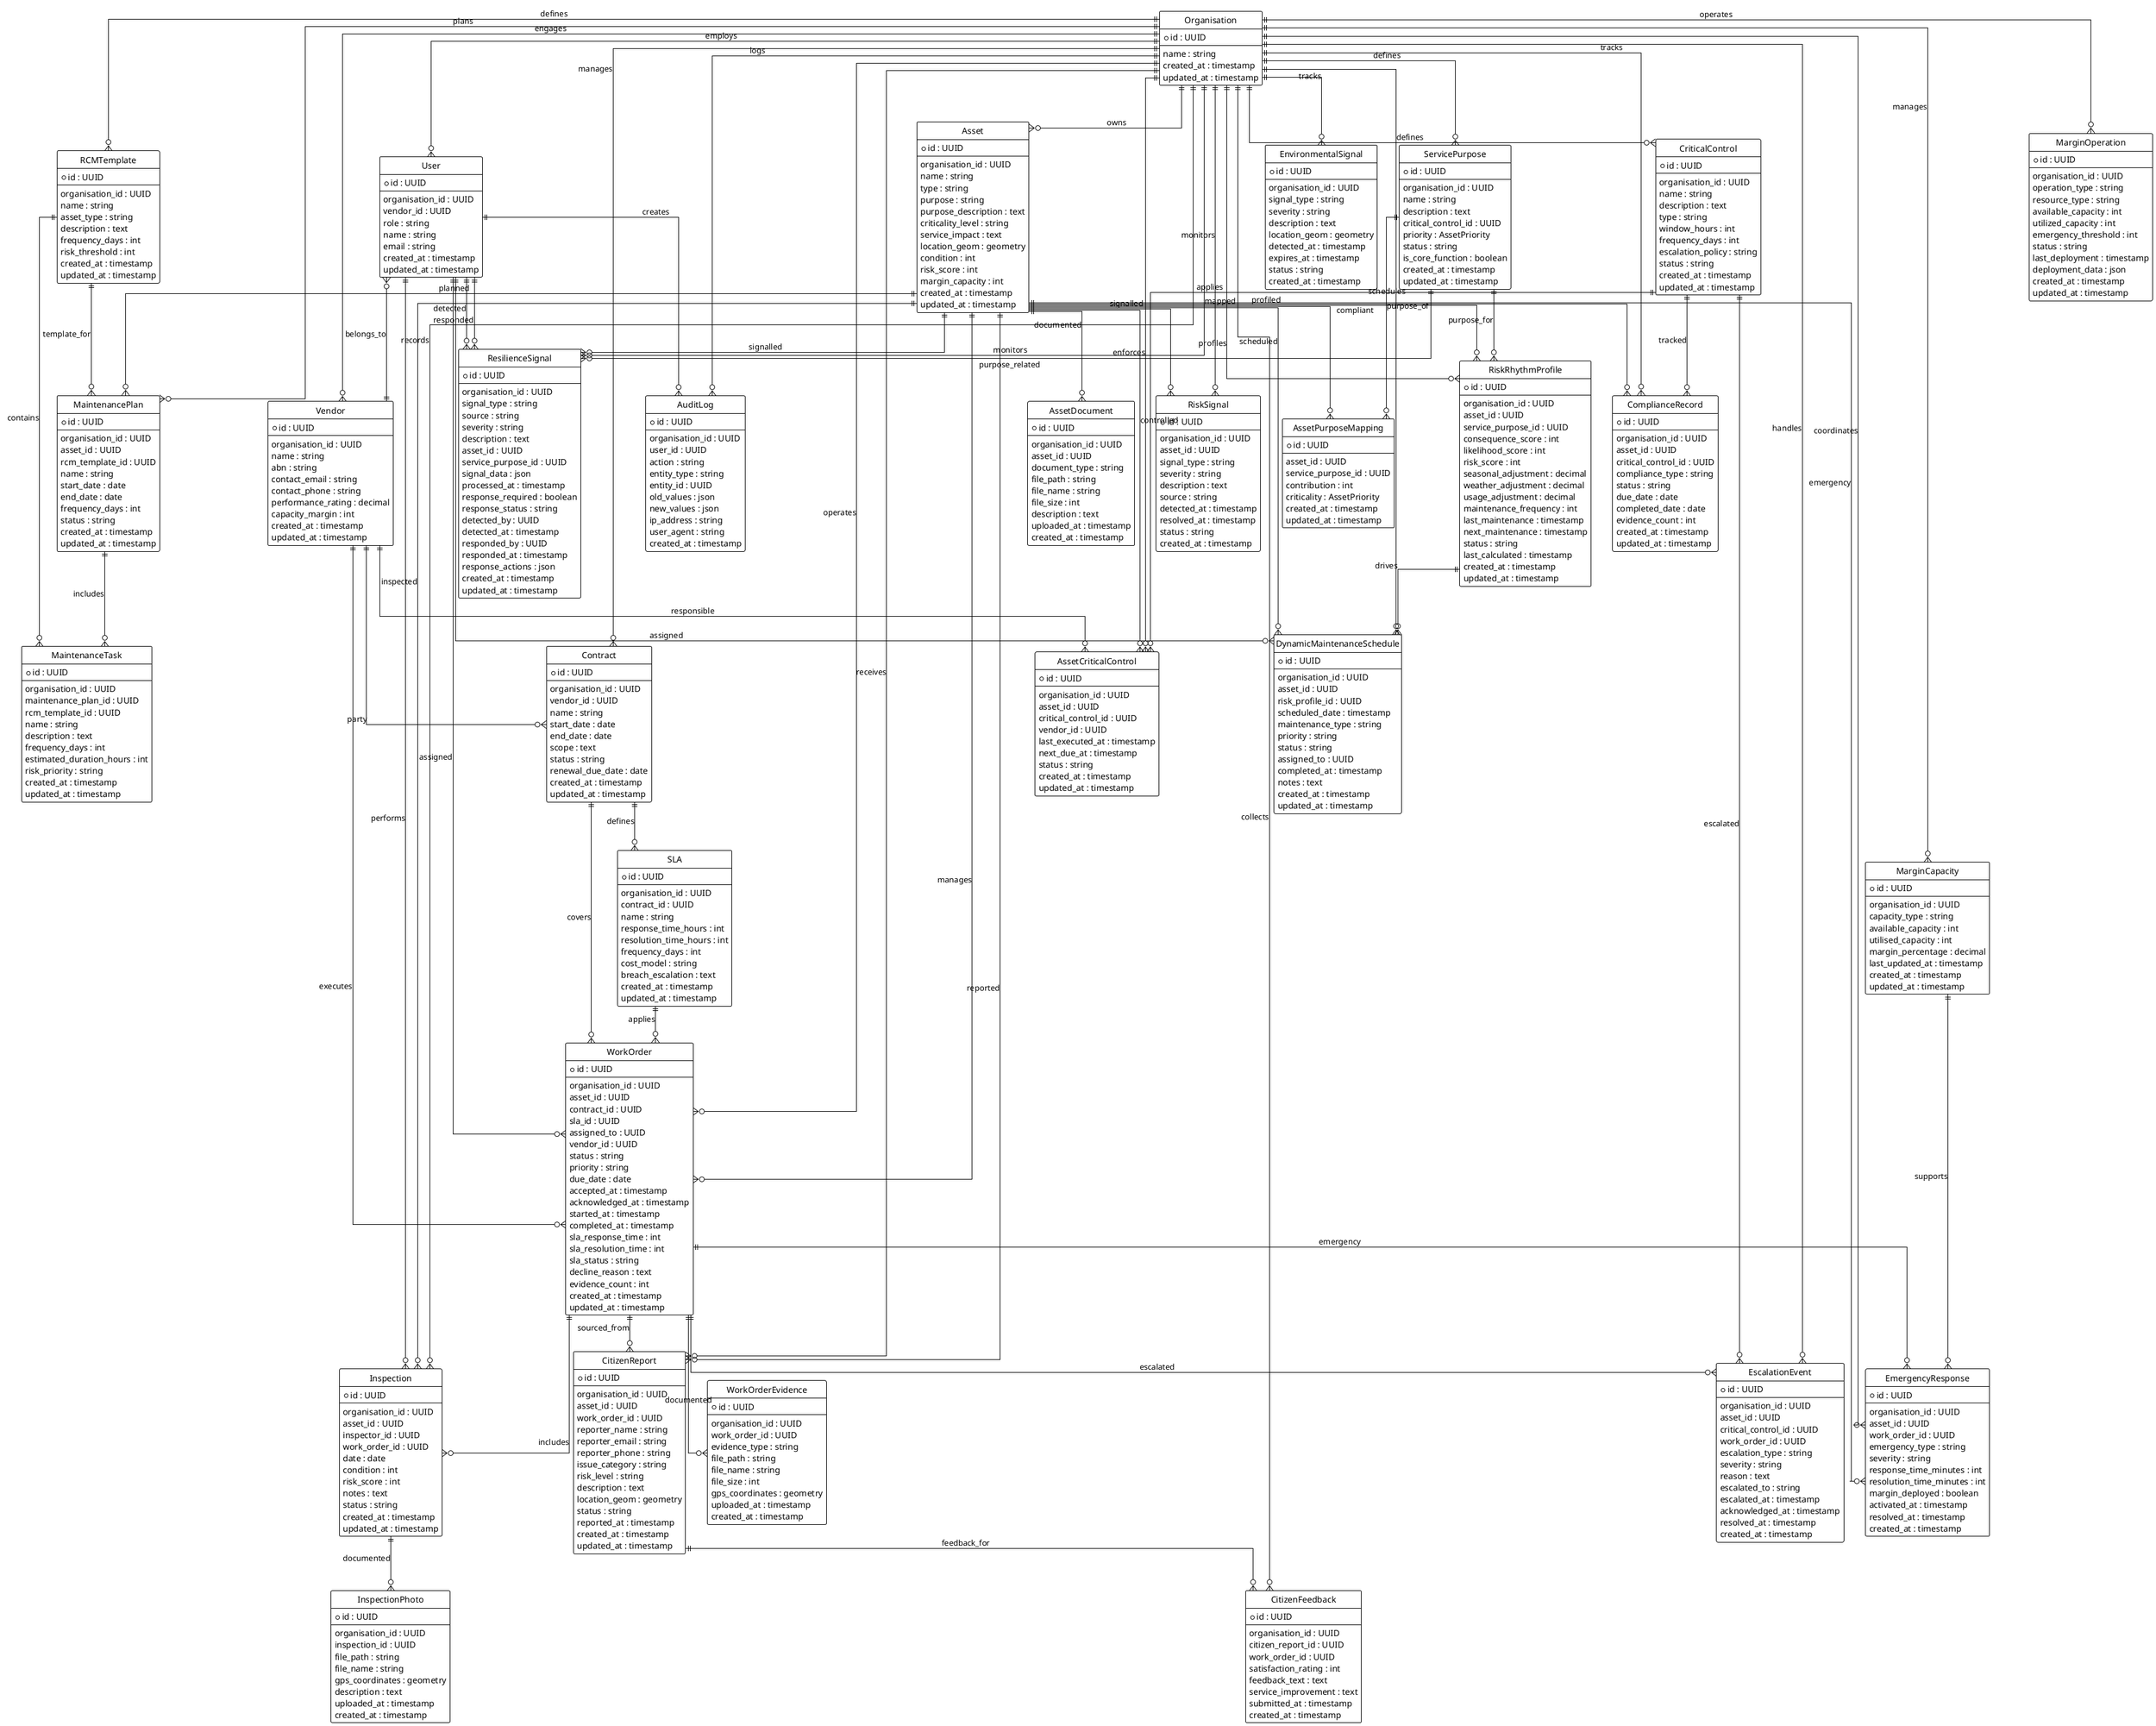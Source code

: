 @startuml Enhanced ERD - Aegrid Asset Lifecycle Intelligence Platform
!theme plain
hide circle
skinparam linetype ortho

' Core Organisation & User Management
entity Organisation {
  * id : UUID
  --
  name : string
  created_at : timestamp
  updated_at : timestamp
}

entity User {
  * id : UUID
  --
  organisation_id : UUID
  vendor_id : UUID
  role : string
  name : string
  email : string
  created_at : timestamp
  updated_at : timestamp
}

' Asset Management with Purpose & Criticality
entity Asset {
  * id : UUID
  --
  organisation_id : UUID
  name : string
  type : string
  purpose : string
  purpose_description : text
  criticality_level : string
  service_impact : text
  location_geom : geometry
  condition : int
  risk_score : int
  margin_capacity : int
  created_at : timestamp
  updated_at : timestamp
}

' Vendor & Contract Management
entity Vendor {
  * id : UUID
  --
  organisation_id : UUID
  name : string
  abn : string
  contact_email : string
  contact_phone : string
  performance_rating : decimal
  capacity_margin : int
  created_at : timestamp
  updated_at : timestamp
}

entity Contract {
  * id : UUID
  --
  organisation_id : UUID
  vendor_id : UUID
  name : string
  start_date : date
  end_date : date
  scope : text
  status : string
  renewal_due_date : date
  created_at : timestamp
  updated_at : timestamp
}

entity SLA {
  * id : UUID
  --
  organisation_id : UUID
  contract_id : UUID
  name : string
  response_time_hours : int
  resolution_time_hours : int
  frequency_days : int
  cost_model : string
  breach_escalation : text
  created_at : timestamp
  updated_at : timestamp
}

' Work Order Management with SLA Tracking
entity WorkOrder {
  * id : UUID
  --
  organisation_id : UUID
  asset_id : UUID
  contract_id : UUID
  sla_id : UUID
  assigned_to : UUID
  vendor_id : UUID
  status : string
  priority : string
  due_date : date
  accepted_at : timestamp
  acknowledged_at : timestamp
  started_at : timestamp
  completed_at : timestamp
  sla_response_time : int
  sla_resolution_time : int
  sla_status : string
  decline_reason : text
  evidence_count : int
  created_at : timestamp
  updated_at : timestamp
}

' RCM Templates & Maintenance Planning
entity RCMTemplate {
  * id : UUID
  --
  organisation_id : UUID
  name : string
  asset_type : string
  description : text
  frequency_days : int
  risk_threshold : int
  created_at : timestamp
  updated_at : timestamp
}

entity MaintenancePlan {
  * id : UUID
  --
  organisation_id : UUID
  asset_id : UUID
  rcm_template_id : UUID
  name : string
  start_date : date
  end_date : date
  frequency_days : int
  status : string
  created_at : timestamp
  updated_at : timestamp
}

entity MaintenanceTask {
  * id : UUID
  --
  organisation_id : UUID
  maintenance_plan_id : UUID
  rcm_template_id : UUID
  name : string
  description : text
  frequency_days : int
  estimated_duration_hours : int
  risk_priority : string
  created_at : timestamp
  updated_at : timestamp
}

' Critical Controls with Enhanced Tracking
entity CriticalControl {
  * id : UUID
  --
  organisation_id : UUID
  name : string
  description : text
  type : string
  window_hours : int
  frequency_days : int
  escalation_policy : string
  status : string
  created_at : timestamp
  updated_at : timestamp
}

entity AssetCriticalControl {
  * id : UUID
  --
  organisation_id : UUID
  asset_id : UUID
  critical_control_id : UUID
  vendor_id : UUID
  last_executed_at : timestamp
  next_due_at : timestamp
  status : string
  created_at : timestamp
  updated_at : timestamp
}

' Inspections with Enhanced Tracking
entity Inspection {
  * id : UUID
  --
  organisation_id : UUID
  asset_id : UUID
  inspector_id : UUID
  work_order_id : UUID
  date : date
  condition : int
  risk_score : int
  notes : text
  status : string
  created_at : timestamp
  updated_at : timestamp
}

' Evidence & Documentation
entity WorkOrderEvidence {
  * id : UUID
  --
  organisation_id : UUID
  work_order_id : UUID
  evidence_type : string
  file_path : string
  file_name : string
  file_size : int
  gps_coordinates : geometry
  uploaded_at : timestamp
  created_at : timestamp
}

entity InspectionPhoto {
  * id : UUID
  --
  organisation_id : UUID
  inspection_id : UUID
  file_path : string
  file_name : string
  gps_coordinates : geometry
  description : text
  uploaded_at : timestamp
  created_at : timestamp
}

entity AssetDocument {
  * id : UUID
  --
  organisation_id : UUID
  asset_id : UUID
  document_type : string
  file_path : string
  file_name : string
  file_size : int
  description : text
  uploaded_at : timestamp
  created_at : timestamp
}

' Citizen Engagement
entity CitizenReport {
  * id : UUID
  --
  organisation_id : UUID
  asset_id : UUID
  work_order_id : UUID
  reporter_name : string
  reporter_email : string
  reporter_phone : string
  issue_category : string
  risk_level : string
  description : text
  location_geom : geometry
  status : string
  reported_at : timestamp
  created_at : timestamp
  updated_at : timestamp
}

entity CitizenFeedback {
  * id : UUID
  --
  organisation_id : UUID
  citizen_report_id : UUID
  work_order_id : UUID
  satisfaction_rating : int
  feedback_text : text
  service_improvement : text
  submitted_at : timestamp
  created_at : timestamp
}

' Signals & Risk Management
entity RiskSignal {
  * id : UUID
  --
  organisation_id : UUID
  asset_id : UUID
  signal_type : string
  severity : string
  description : text
  source : string
  detected_at : timestamp
  resolved_at : timestamp
  status : string
  created_at : timestamp
}

entity EnvironmentalSignal {
  * id : UUID
  --
  organisation_id : UUID
  signal_type : string
  severity : string
  description : text
  location_geom : geometry
  detected_at : timestamp
  expires_at : timestamp
  status : string
  created_at : timestamp
}

' Margin Management
entity MarginCapacity {
  * id : UUID
  --
  organisation_id : UUID
  capacity_type : string
  available_capacity : int
  utilised_capacity : int
  margin_percentage : decimal
  last_updated_at : timestamp
  created_at : timestamp
  updated_at : timestamp
}

entity EmergencyResponse {
  * id : UUID
  --
  organisation_id : UUID
  asset_id : UUID
  work_order_id : UUID
  emergency_type : string
  severity : string
  response_time_minutes : int
  resolution_time_minutes : int
  margin_deployed : boolean
  activated_at : timestamp
  resolved_at : timestamp
  created_at : timestamp
}

' Audit & Compliance
entity AuditLog {
  * id : UUID
  --
  organisation_id : UUID
  user_id : UUID
  action : string
  entity_type : string
  entity_id : UUID
  old_values : json
  new_values : json
  ip_address : string
  user_agent : string
  created_at : timestamp
}

entity ComplianceRecord {
  * id : UUID
  --
  organisation_id : UUID
  asset_id : UUID
  critical_control_id : UUID
  compliance_type : string
  status : string
  due_date : date
  completed_date : date
  evidence_count : int
  created_at : timestamp
  updated_at : timestamp
}

entity EscalationEvent {
  * id : UUID
  --
  organisation_id : UUID
  asset_id : UUID
  critical_control_id : UUID
  work_order_id : UUID
  escalation_type : string
  severity : string
  reason : text
  escalated_to : string
  escalated_at : timestamp
  acknowledged_at : timestamp
  resolved_at : timestamp
  created_at : timestamp
}

' Relationships - Core Organisation
Organisation ||--o{ User : employs
Organisation ||--o{ Asset : owns
Organisation ||--o{ Vendor : engages
Organisation ||--o{ Contract : manages
Organisation ||--o{ WorkOrder : operates
Organisation ||--o{ Inspection : records
Organisation ||--o{ RCMTemplate : defines
Organisation ||--o{ MaintenancePlan : plans
Organisation ||--o{ CriticalControl : defines
Organisation ||--o{ AssetCriticalControl : enforces
Organisation ||--o{ CitizenReport : receives
Organisation ||--o{ CitizenFeedback : collects
Organisation ||--o{ RiskSignal : monitors
Organisation ||--o{ EnvironmentalSignal : tracks
Organisation ||--o{ MarginCapacity : manages
Organisation ||--o{ EmergencyResponse : coordinates
Organisation ||--o{ AuditLog : logs
Organisation ||--o{ ComplianceRecord : tracks
Organisation ||--o{ EscalationEvent : handles

' Relationships - User & Vendor Management
User }o--|| Vendor : belongs_to
User ||--o{ WorkOrder : assigned
User ||--o{ Inspection : performs
User ||--o{ AuditLog : creates

' Relationships - Asset & Work Management
Asset ||--o{ WorkOrder : manages
Asset ||--o{ Inspection : inspected
Asset ||--o{ MaintenancePlan : planned
Asset ||--o{ AssetCriticalControl : controlled
Asset ||--o{ AssetDocument : documented
Asset ||--o{ CitizenReport : reported
Asset ||--o{ RiskSignal : signalled
Asset ||--o{ EmergencyResponse : emergency
Asset ||--o{ ComplianceRecord : compliant

' Relationships - Vendor & Contract Management
Vendor ||--o{ Contract : party
Vendor ||--o{ WorkOrder : executes
Vendor ||--o{ AssetCriticalControl : responsible
Contract ||--o{ SLA : defines
Contract ||--o{ WorkOrder : covers
SLA ||--o{ WorkOrder : applies

' Relationships - Work Order & Evidence
WorkOrder ||--o{ WorkOrderEvidence : documented
WorkOrder ||--o{ Inspection : includes
WorkOrder ||--o{ CitizenReport : sourced_from
WorkOrder ||--o{ EmergencyResponse : emergency
WorkOrder ||--o{ EscalationEvent : escalated

' Relationships - RCM & Maintenance
RCMTemplate ||--o{ MaintenancePlan : template_for
RCMTemplate ||--o{ MaintenanceTask : contains
MaintenancePlan ||--o{ MaintenanceTask : includes

' Relationships - Critical Controls
CriticalControl ||--o{ AssetCriticalControl : applies
CriticalControl ||--o{ ComplianceRecord : tracked
CriticalControl ||--o{ EscalationEvent : escalated

' Relationships - Inspections & Evidence
Inspection ||--o{ InspectionPhoto : documented

' Relationships - Citizen Engagement
CitizenReport ||--o{ CitizenFeedback : feedback_for

' Relationships - Margin & Emergency
MarginCapacity ||--o{ EmergencyResponse : supports

' Resilience Command Models for Aegrid Rules Implementation
entity ServicePurpose {
  * id : UUID
  --
  organisation_id : UUID
  name : string
  description : text
  critical_control_id : UUID
  priority : AssetPriority
  status : string
  is_core_function : boolean
  created_at : timestamp
  updated_at : timestamp
}

entity AssetPurposeMapping {
  * id : UUID
  --
  asset_id : UUID
  service_purpose_id : UUID
  contribution : int
  criticality : AssetPriority
  created_at : timestamp
  updated_at : timestamp
}

entity RiskRhythmProfile {
  * id : UUID
  --
  organisation_id : UUID
  asset_id : UUID
  service_purpose_id : UUID
  consequence_score : int
  likelihood_score : int
  risk_score : int
  seasonal_adjustment : decimal
  weather_adjustment : decimal
  usage_adjustment : decimal
  maintenance_frequency : int
  last_maintenance : timestamp
  next_maintenance : timestamp
  status : string
  last_calculated : timestamp
  created_at : timestamp
  updated_at : timestamp
}

entity ResilienceSignal {
  * id : UUID
  --
  organisation_id : UUID
  signal_type : string
  source : string
  severity : string
  description : text
  asset_id : UUID
  service_purpose_id : UUID
  signal_data : json
  processed_at : timestamp
  response_required : boolean
  response_status : string
  detected_by : UUID
  detected_at : timestamp
  responded_by : UUID
  responded_at : timestamp
  response_actions : json
  created_at : timestamp
  updated_at : timestamp
}

entity MarginOperation {
  * id : UUID
  --
  organisation_id : UUID
  operation_type : string
  resource_type : string
  available_capacity : int
  utilized_capacity : int
  emergency_threshold : int
  status : string
  last_deployment : timestamp
  deployment_data : json
  created_at : timestamp
  updated_at : timestamp
}

entity DynamicMaintenanceSchedule {
  * id : UUID
  --
  organisation_id : UUID
  asset_id : UUID
  risk_profile_id : UUID
  scheduled_date : timestamp
  maintenance_type : string
  priority : string
  status : string
  assigned_to : UUID
  completed_at : timestamp
  notes : text
  created_at : timestamp
  updated_at : timestamp
}

' Resilience Relationships - Organisation
Organisation ||--o{ ServicePurpose : defines
Organisation ||--o{ RiskRhythmProfile : profiles
Organisation ||--o{ ResilienceSignal : monitors
Organisation ||--o{ MarginOperation : operates
Organisation ||--o{ DynamicMaintenanceSchedule : schedules

' Resilience Relationships - Assets & Purposes
Asset ||--o{ AssetPurposeMapping : mapped
Asset ||--o{ RiskRhythmProfile : profiled
Asset ||--o{ ResilienceSignal : signalled
Asset ||--o{ DynamicMaintenanceSchedule : scheduled

ServicePurpose ||--o{ AssetPurposeMapping : purpose_of
ServicePurpose ||--o{ RiskRhythmProfile : purpose_for
ServicePurpose ||--o{ ResilienceSignal : purpose_related

' Resilience Relationships - Risk & Maintenance
RiskRhythmProfile ||--o{ DynamicMaintenanceSchedule : drives

' Resilience Relationships - User Interactions
User ||--o{ ResilienceSignal : detected
User ||--o{ ResilienceSignal : responded
User ||--o{ DynamicMaintenanceSchedule : assigned

@enduml
